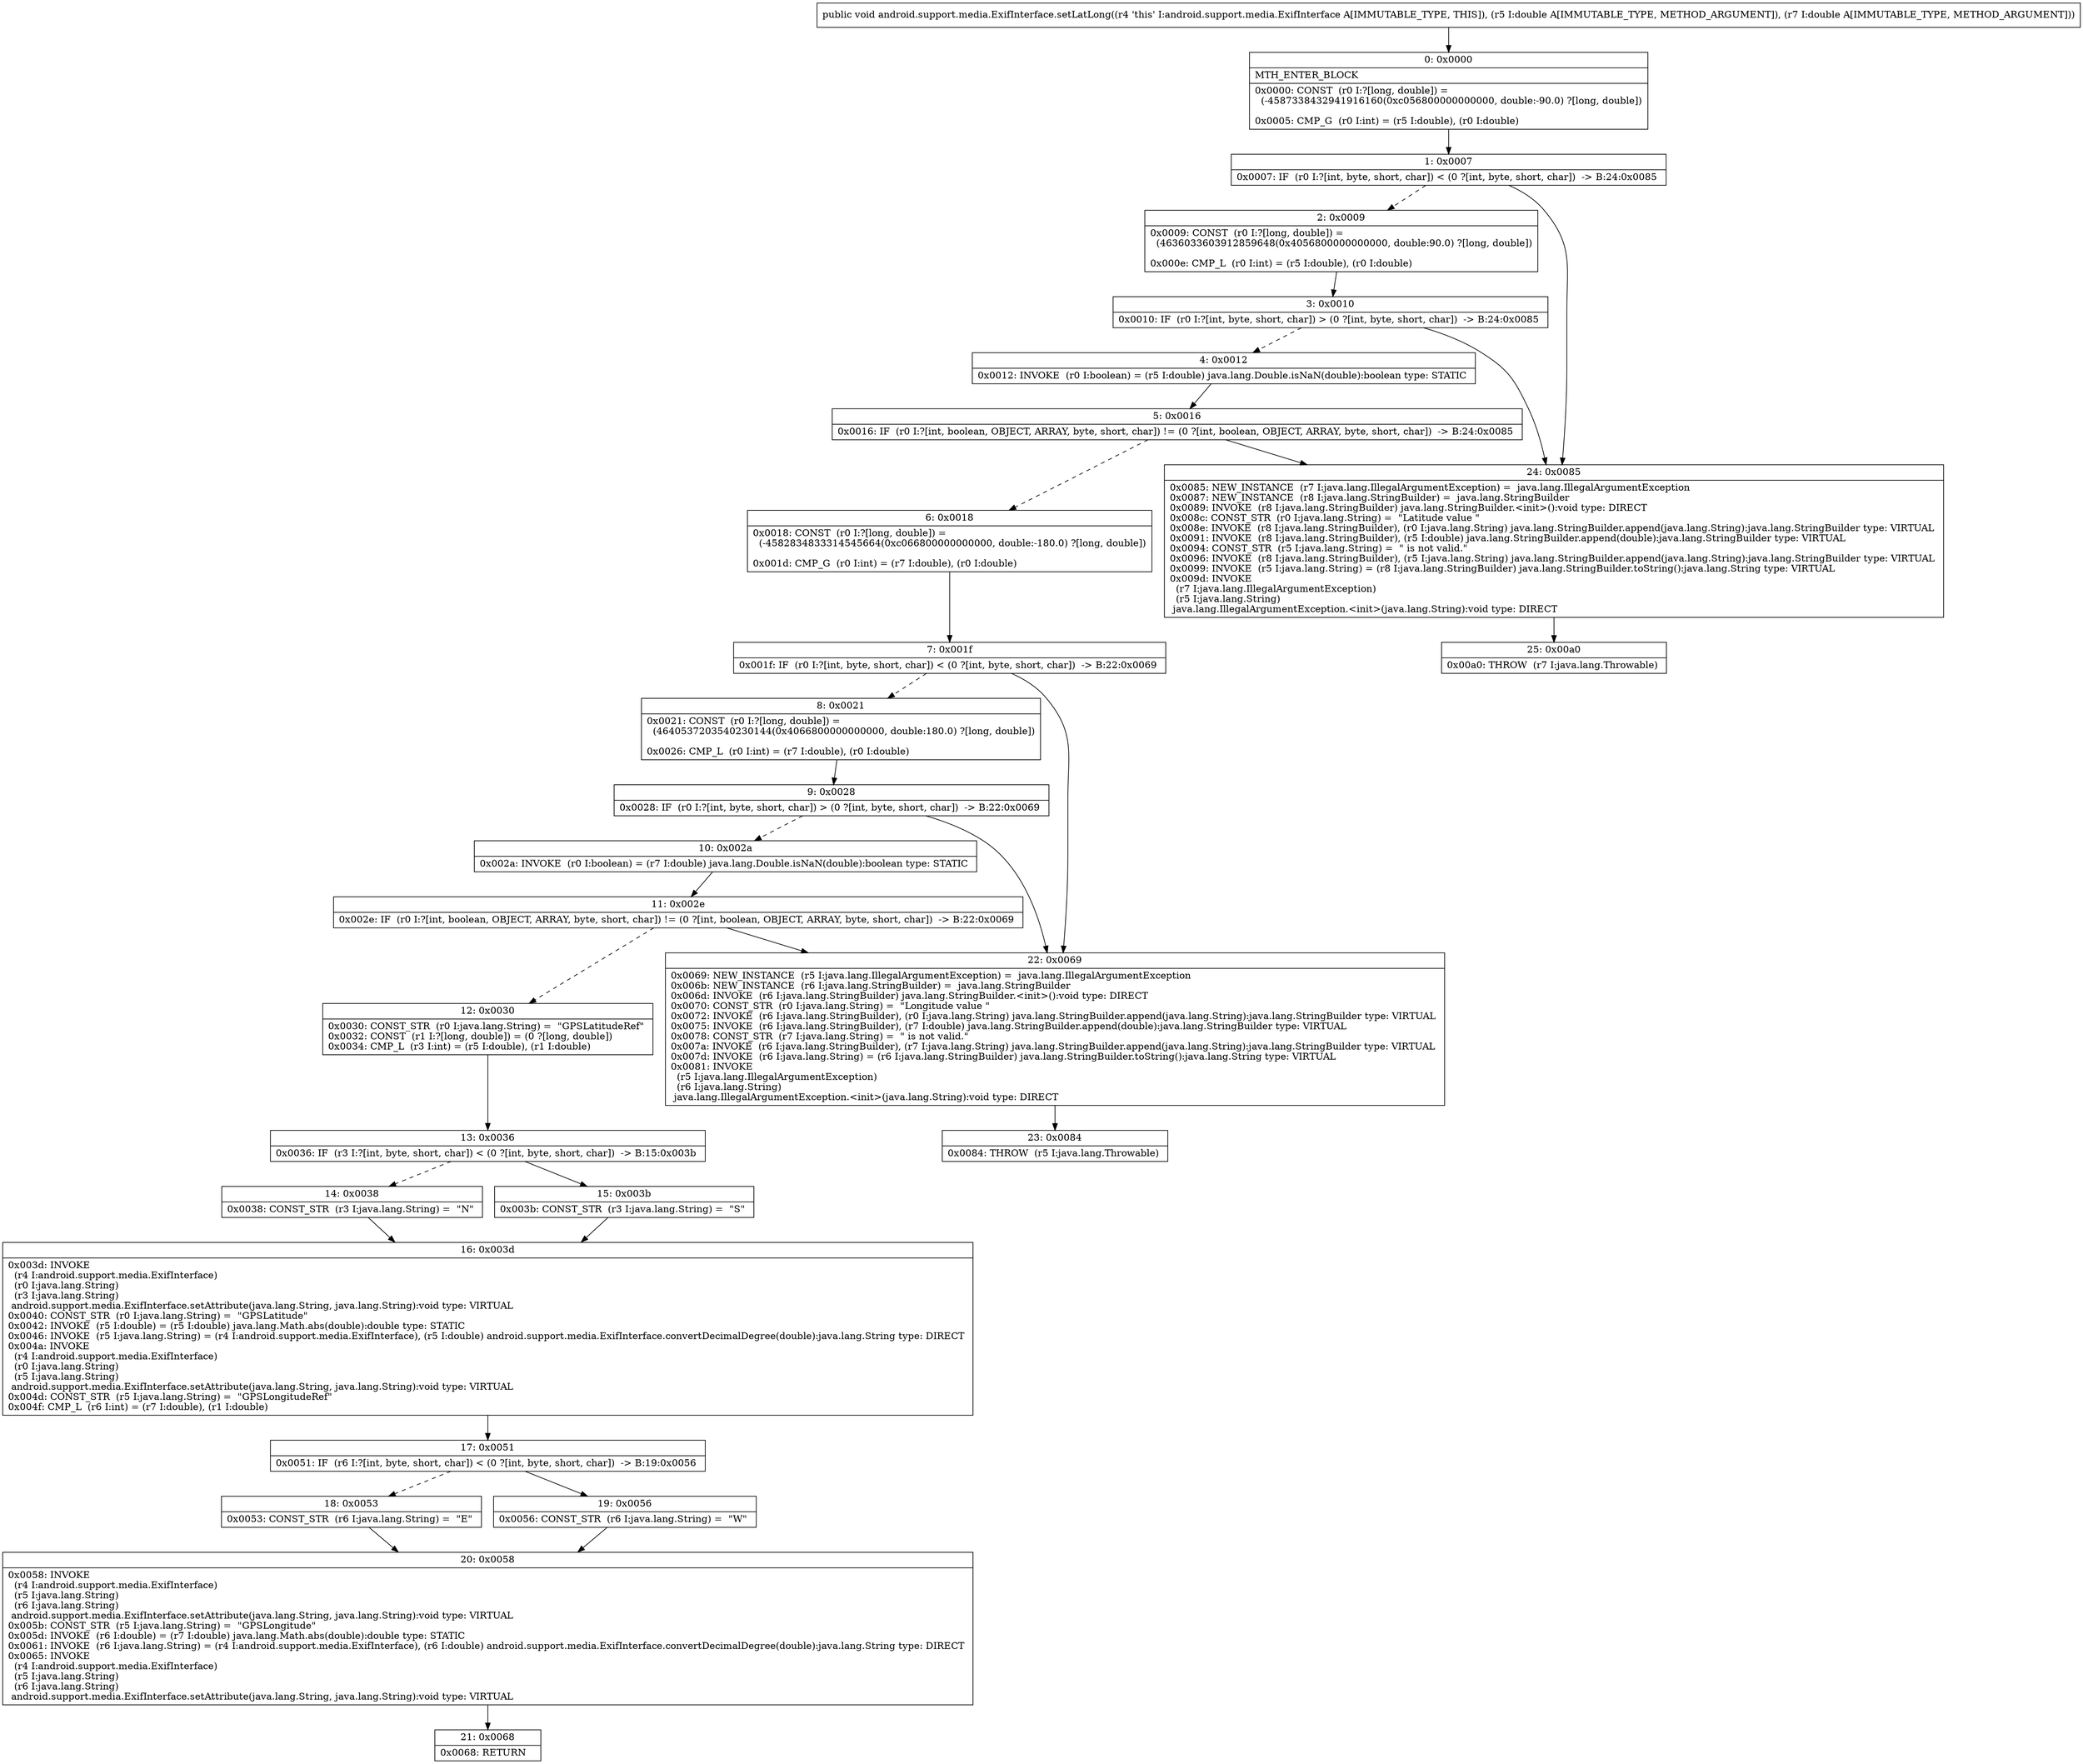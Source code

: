 digraph "CFG forandroid.support.media.ExifInterface.setLatLong(DD)V" {
Node_0 [shape=record,label="{0\:\ 0x0000|MTH_ENTER_BLOCK\l|0x0000: CONST  (r0 I:?[long, double]) = \l  (\-4587338432941916160(0xc056800000000000, double:\-90.0) ?[long, double])\l \l0x0005: CMP_G  (r0 I:int) = (r5 I:double), (r0 I:double) \l}"];
Node_1 [shape=record,label="{1\:\ 0x0007|0x0007: IF  (r0 I:?[int, byte, short, char]) \< (0 ?[int, byte, short, char])  \-\> B:24:0x0085 \l}"];
Node_2 [shape=record,label="{2\:\ 0x0009|0x0009: CONST  (r0 I:?[long, double]) = \l  (4636033603912859648(0x4056800000000000, double:90.0) ?[long, double])\l \l0x000e: CMP_L  (r0 I:int) = (r5 I:double), (r0 I:double) \l}"];
Node_3 [shape=record,label="{3\:\ 0x0010|0x0010: IF  (r0 I:?[int, byte, short, char]) \> (0 ?[int, byte, short, char])  \-\> B:24:0x0085 \l}"];
Node_4 [shape=record,label="{4\:\ 0x0012|0x0012: INVOKE  (r0 I:boolean) = (r5 I:double) java.lang.Double.isNaN(double):boolean type: STATIC \l}"];
Node_5 [shape=record,label="{5\:\ 0x0016|0x0016: IF  (r0 I:?[int, boolean, OBJECT, ARRAY, byte, short, char]) != (0 ?[int, boolean, OBJECT, ARRAY, byte, short, char])  \-\> B:24:0x0085 \l}"];
Node_6 [shape=record,label="{6\:\ 0x0018|0x0018: CONST  (r0 I:?[long, double]) = \l  (\-4582834833314545664(0xc066800000000000, double:\-180.0) ?[long, double])\l \l0x001d: CMP_G  (r0 I:int) = (r7 I:double), (r0 I:double) \l}"];
Node_7 [shape=record,label="{7\:\ 0x001f|0x001f: IF  (r0 I:?[int, byte, short, char]) \< (0 ?[int, byte, short, char])  \-\> B:22:0x0069 \l}"];
Node_8 [shape=record,label="{8\:\ 0x0021|0x0021: CONST  (r0 I:?[long, double]) = \l  (4640537203540230144(0x4066800000000000, double:180.0) ?[long, double])\l \l0x0026: CMP_L  (r0 I:int) = (r7 I:double), (r0 I:double) \l}"];
Node_9 [shape=record,label="{9\:\ 0x0028|0x0028: IF  (r0 I:?[int, byte, short, char]) \> (0 ?[int, byte, short, char])  \-\> B:22:0x0069 \l}"];
Node_10 [shape=record,label="{10\:\ 0x002a|0x002a: INVOKE  (r0 I:boolean) = (r7 I:double) java.lang.Double.isNaN(double):boolean type: STATIC \l}"];
Node_11 [shape=record,label="{11\:\ 0x002e|0x002e: IF  (r0 I:?[int, boolean, OBJECT, ARRAY, byte, short, char]) != (0 ?[int, boolean, OBJECT, ARRAY, byte, short, char])  \-\> B:22:0x0069 \l}"];
Node_12 [shape=record,label="{12\:\ 0x0030|0x0030: CONST_STR  (r0 I:java.lang.String) =  \"GPSLatitudeRef\" \l0x0032: CONST  (r1 I:?[long, double]) = (0 ?[long, double]) \l0x0034: CMP_L  (r3 I:int) = (r5 I:double), (r1 I:double) \l}"];
Node_13 [shape=record,label="{13\:\ 0x0036|0x0036: IF  (r3 I:?[int, byte, short, char]) \< (0 ?[int, byte, short, char])  \-\> B:15:0x003b \l}"];
Node_14 [shape=record,label="{14\:\ 0x0038|0x0038: CONST_STR  (r3 I:java.lang.String) =  \"N\" \l}"];
Node_15 [shape=record,label="{15\:\ 0x003b|0x003b: CONST_STR  (r3 I:java.lang.String) =  \"S\" \l}"];
Node_16 [shape=record,label="{16\:\ 0x003d|0x003d: INVOKE  \l  (r4 I:android.support.media.ExifInterface)\l  (r0 I:java.lang.String)\l  (r3 I:java.lang.String)\l android.support.media.ExifInterface.setAttribute(java.lang.String, java.lang.String):void type: VIRTUAL \l0x0040: CONST_STR  (r0 I:java.lang.String) =  \"GPSLatitude\" \l0x0042: INVOKE  (r5 I:double) = (r5 I:double) java.lang.Math.abs(double):double type: STATIC \l0x0046: INVOKE  (r5 I:java.lang.String) = (r4 I:android.support.media.ExifInterface), (r5 I:double) android.support.media.ExifInterface.convertDecimalDegree(double):java.lang.String type: DIRECT \l0x004a: INVOKE  \l  (r4 I:android.support.media.ExifInterface)\l  (r0 I:java.lang.String)\l  (r5 I:java.lang.String)\l android.support.media.ExifInterface.setAttribute(java.lang.String, java.lang.String):void type: VIRTUAL \l0x004d: CONST_STR  (r5 I:java.lang.String) =  \"GPSLongitudeRef\" \l0x004f: CMP_L  (r6 I:int) = (r7 I:double), (r1 I:double) \l}"];
Node_17 [shape=record,label="{17\:\ 0x0051|0x0051: IF  (r6 I:?[int, byte, short, char]) \< (0 ?[int, byte, short, char])  \-\> B:19:0x0056 \l}"];
Node_18 [shape=record,label="{18\:\ 0x0053|0x0053: CONST_STR  (r6 I:java.lang.String) =  \"E\" \l}"];
Node_19 [shape=record,label="{19\:\ 0x0056|0x0056: CONST_STR  (r6 I:java.lang.String) =  \"W\" \l}"];
Node_20 [shape=record,label="{20\:\ 0x0058|0x0058: INVOKE  \l  (r4 I:android.support.media.ExifInterface)\l  (r5 I:java.lang.String)\l  (r6 I:java.lang.String)\l android.support.media.ExifInterface.setAttribute(java.lang.String, java.lang.String):void type: VIRTUAL \l0x005b: CONST_STR  (r5 I:java.lang.String) =  \"GPSLongitude\" \l0x005d: INVOKE  (r6 I:double) = (r7 I:double) java.lang.Math.abs(double):double type: STATIC \l0x0061: INVOKE  (r6 I:java.lang.String) = (r4 I:android.support.media.ExifInterface), (r6 I:double) android.support.media.ExifInterface.convertDecimalDegree(double):java.lang.String type: DIRECT \l0x0065: INVOKE  \l  (r4 I:android.support.media.ExifInterface)\l  (r5 I:java.lang.String)\l  (r6 I:java.lang.String)\l android.support.media.ExifInterface.setAttribute(java.lang.String, java.lang.String):void type: VIRTUAL \l}"];
Node_21 [shape=record,label="{21\:\ 0x0068|0x0068: RETURN   \l}"];
Node_22 [shape=record,label="{22\:\ 0x0069|0x0069: NEW_INSTANCE  (r5 I:java.lang.IllegalArgumentException) =  java.lang.IllegalArgumentException \l0x006b: NEW_INSTANCE  (r6 I:java.lang.StringBuilder) =  java.lang.StringBuilder \l0x006d: INVOKE  (r6 I:java.lang.StringBuilder) java.lang.StringBuilder.\<init\>():void type: DIRECT \l0x0070: CONST_STR  (r0 I:java.lang.String) =  \"Longitude value \" \l0x0072: INVOKE  (r6 I:java.lang.StringBuilder), (r0 I:java.lang.String) java.lang.StringBuilder.append(java.lang.String):java.lang.StringBuilder type: VIRTUAL \l0x0075: INVOKE  (r6 I:java.lang.StringBuilder), (r7 I:double) java.lang.StringBuilder.append(double):java.lang.StringBuilder type: VIRTUAL \l0x0078: CONST_STR  (r7 I:java.lang.String) =  \" is not valid.\" \l0x007a: INVOKE  (r6 I:java.lang.StringBuilder), (r7 I:java.lang.String) java.lang.StringBuilder.append(java.lang.String):java.lang.StringBuilder type: VIRTUAL \l0x007d: INVOKE  (r6 I:java.lang.String) = (r6 I:java.lang.StringBuilder) java.lang.StringBuilder.toString():java.lang.String type: VIRTUAL \l0x0081: INVOKE  \l  (r5 I:java.lang.IllegalArgumentException)\l  (r6 I:java.lang.String)\l java.lang.IllegalArgumentException.\<init\>(java.lang.String):void type: DIRECT \l}"];
Node_23 [shape=record,label="{23\:\ 0x0084|0x0084: THROW  (r5 I:java.lang.Throwable) \l}"];
Node_24 [shape=record,label="{24\:\ 0x0085|0x0085: NEW_INSTANCE  (r7 I:java.lang.IllegalArgumentException) =  java.lang.IllegalArgumentException \l0x0087: NEW_INSTANCE  (r8 I:java.lang.StringBuilder) =  java.lang.StringBuilder \l0x0089: INVOKE  (r8 I:java.lang.StringBuilder) java.lang.StringBuilder.\<init\>():void type: DIRECT \l0x008c: CONST_STR  (r0 I:java.lang.String) =  \"Latitude value \" \l0x008e: INVOKE  (r8 I:java.lang.StringBuilder), (r0 I:java.lang.String) java.lang.StringBuilder.append(java.lang.String):java.lang.StringBuilder type: VIRTUAL \l0x0091: INVOKE  (r8 I:java.lang.StringBuilder), (r5 I:double) java.lang.StringBuilder.append(double):java.lang.StringBuilder type: VIRTUAL \l0x0094: CONST_STR  (r5 I:java.lang.String) =  \" is not valid.\" \l0x0096: INVOKE  (r8 I:java.lang.StringBuilder), (r5 I:java.lang.String) java.lang.StringBuilder.append(java.lang.String):java.lang.StringBuilder type: VIRTUAL \l0x0099: INVOKE  (r5 I:java.lang.String) = (r8 I:java.lang.StringBuilder) java.lang.StringBuilder.toString():java.lang.String type: VIRTUAL \l0x009d: INVOKE  \l  (r7 I:java.lang.IllegalArgumentException)\l  (r5 I:java.lang.String)\l java.lang.IllegalArgumentException.\<init\>(java.lang.String):void type: DIRECT \l}"];
Node_25 [shape=record,label="{25\:\ 0x00a0|0x00a0: THROW  (r7 I:java.lang.Throwable) \l}"];
MethodNode[shape=record,label="{public void android.support.media.ExifInterface.setLatLong((r4 'this' I:android.support.media.ExifInterface A[IMMUTABLE_TYPE, THIS]), (r5 I:double A[IMMUTABLE_TYPE, METHOD_ARGUMENT]), (r7 I:double A[IMMUTABLE_TYPE, METHOD_ARGUMENT])) }"];
MethodNode -> Node_0;
Node_0 -> Node_1;
Node_1 -> Node_2[style=dashed];
Node_1 -> Node_24;
Node_2 -> Node_3;
Node_3 -> Node_4[style=dashed];
Node_3 -> Node_24;
Node_4 -> Node_5;
Node_5 -> Node_6[style=dashed];
Node_5 -> Node_24;
Node_6 -> Node_7;
Node_7 -> Node_8[style=dashed];
Node_7 -> Node_22;
Node_8 -> Node_9;
Node_9 -> Node_10[style=dashed];
Node_9 -> Node_22;
Node_10 -> Node_11;
Node_11 -> Node_12[style=dashed];
Node_11 -> Node_22;
Node_12 -> Node_13;
Node_13 -> Node_14[style=dashed];
Node_13 -> Node_15;
Node_14 -> Node_16;
Node_15 -> Node_16;
Node_16 -> Node_17;
Node_17 -> Node_18[style=dashed];
Node_17 -> Node_19;
Node_18 -> Node_20;
Node_19 -> Node_20;
Node_20 -> Node_21;
Node_22 -> Node_23;
Node_24 -> Node_25;
}

